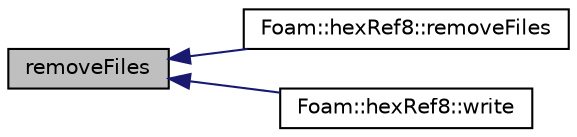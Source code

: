 digraph "removeFiles"
{
  bgcolor="transparent";
  edge [fontname="Helvetica",fontsize="10",labelfontname="Helvetica",labelfontsize="10"];
  node [fontname="Helvetica",fontsize="10",shape=record];
  rankdir="LR";
  Node1 [label="removeFiles",height=0.2,width=0.4,color="black", fillcolor="grey75", style="filled" fontcolor="black"];
  Node1 -> Node2 [dir="back",color="midnightblue",fontsize="10",style="solid",fontname="Helvetica"];
  Node2 [label="Foam::hexRef8::removeFiles",height=0.2,width=0.4,color="black",URL="$classFoam_1_1hexRef8.html#a257d112b33d6d4b4edb27c98f49fc1ce",tooltip="Helper: remove all relevant files from mesh instance. "];
  Node1 -> Node3 [dir="back",color="midnightblue",fontsize="10",style="solid",fontname="Helvetica"];
  Node3 [label="Foam::hexRef8::write",height=0.2,width=0.4,color="black",URL="$classFoam_1_1hexRef8.html#a1ff0c1446e1074e2d4a6a379857eaa52",tooltip="Force writing refinement+history to polyMesh directory. "];
}
